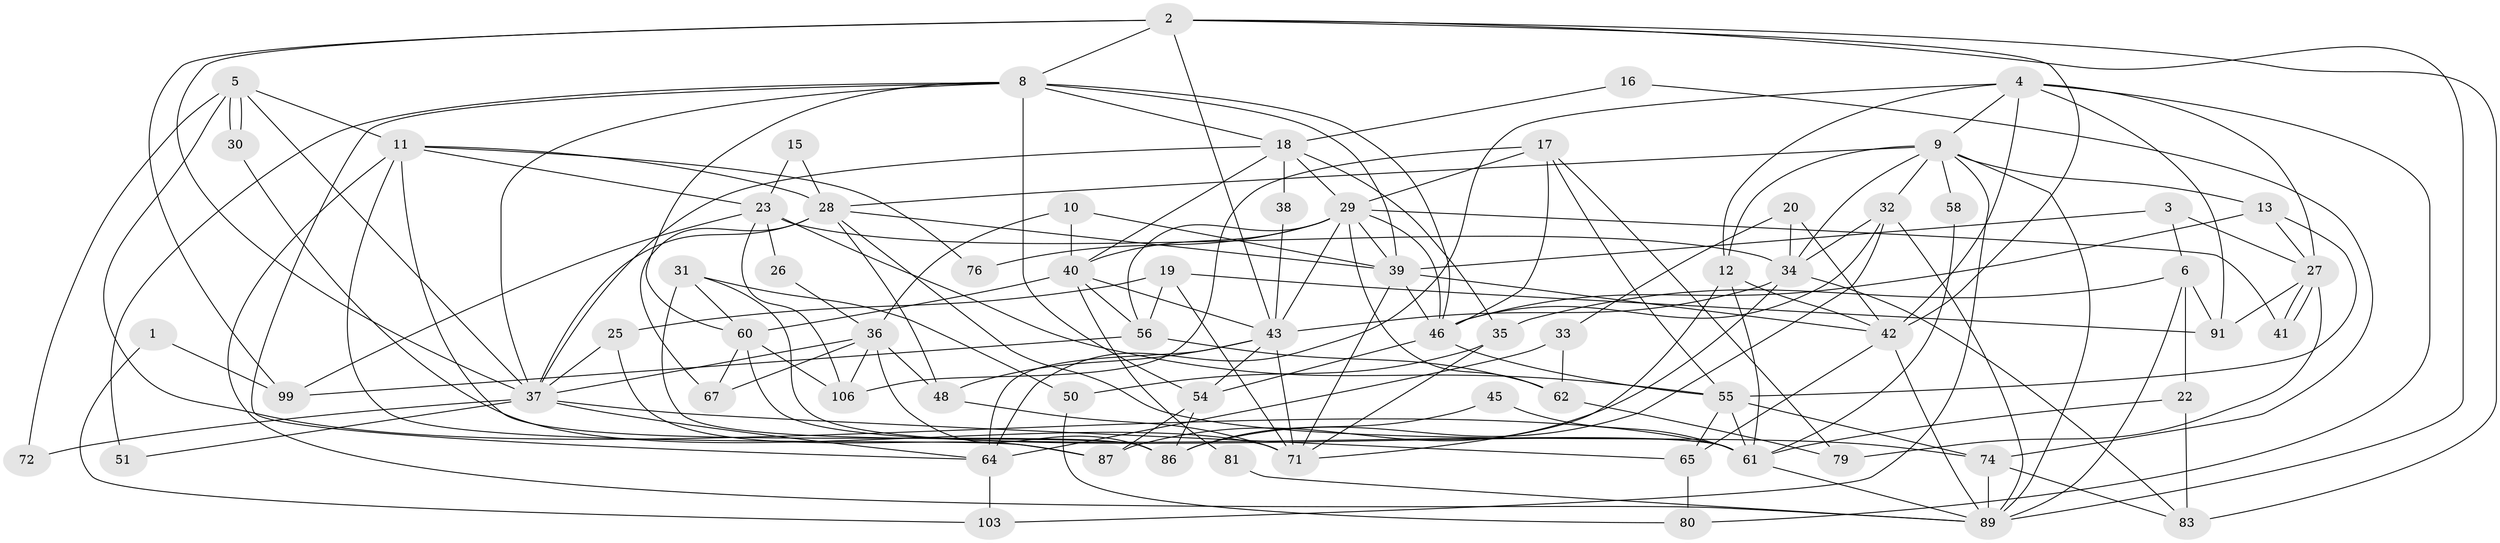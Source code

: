 // Generated by graph-tools (version 1.1) at 2025/52/02/27/25 19:52:06]
// undirected, 69 vertices, 171 edges
graph export_dot {
graph [start="1"]
  node [color=gray90,style=filled];
  1;
  2 [super="+21"];
  3;
  4 [super="+102"];
  5 [super="+7"];
  6 [super="+14"];
  8 [super="+49"];
  9 [super="+24"];
  10;
  11 [super="+69"];
  12;
  13 [super="+96"];
  15;
  16;
  17 [super="+59"];
  18 [super="+73"];
  19 [super="+88"];
  20;
  22 [super="+52"];
  23 [super="+97"];
  25;
  26;
  27 [super="+98"];
  28 [super="+63"];
  29 [super="+78"];
  30;
  31;
  32 [super="+104"];
  33 [super="+47"];
  34 [super="+44"];
  35;
  36 [super="+85"];
  37 [super="+68"];
  38;
  39 [super="+53"];
  40 [super="+90"];
  41;
  42 [super="+75"];
  43 [super="+77"];
  45;
  46 [super="+57"];
  48;
  50;
  51;
  54 [super="+100"];
  55 [super="+70"];
  56;
  58;
  60 [super="+93"];
  61 [super="+105"];
  62 [super="+82"];
  64 [super="+66"];
  65;
  67;
  71 [super="+101"];
  72;
  74 [super="+95"];
  76;
  79;
  80 [super="+94"];
  81;
  83 [super="+84"];
  86;
  87;
  89 [super="+92"];
  91;
  99;
  103;
  106;
  1 -- 103;
  1 -- 99;
  2 -- 42;
  2 -- 83;
  2 -- 8;
  2 -- 89;
  2 -- 99;
  2 -- 43;
  2 -- 37;
  3 -- 6;
  3 -- 39;
  3 -- 27;
  4 -- 42;
  4 -- 91;
  4 -- 9;
  4 -- 27;
  4 -- 12;
  4 -- 64;
  4 -- 80;
  5 -- 30;
  5 -- 30;
  5 -- 11;
  5 -- 72;
  5 -- 61;
  5 -- 37;
  6 -- 89;
  6 -- 35;
  6 -- 22;
  6 -- 91;
  8 -- 39;
  8 -- 54;
  8 -- 64;
  8 -- 51;
  8 -- 37;
  8 -- 60;
  8 -- 46;
  8 -- 18;
  9 -- 103;
  9 -- 58;
  9 -- 12;
  9 -- 13;
  9 -- 34;
  9 -- 89;
  9 -- 28;
  9 -- 32;
  10 -- 36;
  10 -- 39;
  10 -- 40;
  11 -- 87;
  11 -- 28;
  11 -- 23;
  11 -- 89;
  11 -- 76;
  11 -- 86;
  12 -- 71;
  12 -- 42;
  12 -- 61;
  13 -- 27;
  13 -- 46;
  13 -- 55;
  15 -- 23;
  15 -- 28;
  16 -- 18;
  16 -- 74;
  17 -- 106;
  17 -- 46;
  17 -- 79;
  17 -- 55;
  17 -- 29;
  18 -- 37;
  18 -- 35;
  18 -- 38;
  18 -- 29;
  18 -- 40;
  19 -- 71;
  19 -- 56;
  19 -- 25;
  19 -- 91;
  20 -- 34;
  20 -- 42;
  20 -- 33;
  22 -- 61;
  22 -- 83;
  23 -- 106;
  23 -- 55;
  23 -- 99;
  23 -- 26;
  23 -- 34;
  25 -- 87;
  25 -- 37;
  26 -- 36;
  27 -- 41;
  27 -- 41;
  27 -- 79;
  27 -- 91;
  28 -- 74;
  28 -- 67;
  28 -- 48;
  28 -- 39;
  28 -- 37;
  29 -- 39;
  29 -- 41;
  29 -- 76;
  29 -- 56;
  29 -- 43;
  29 -- 46;
  29 -- 62;
  29 -- 40;
  30 -- 71;
  31 -- 61;
  31 -- 50;
  31 -- 86;
  31 -- 60;
  32 -- 89;
  32 -- 34;
  32 -- 86;
  32 -- 46;
  33 -- 62;
  33 -- 64;
  34 -- 83;
  34 -- 87;
  34 -- 43;
  35 -- 50;
  35 -- 71;
  36 -- 86 [weight=2];
  36 -- 106;
  36 -- 48;
  36 -- 67;
  36 -- 37;
  37 -- 65;
  37 -- 72;
  37 -- 64;
  37 -- 51;
  38 -- 43;
  39 -- 42;
  39 -- 46;
  39 -- 71;
  40 -- 81;
  40 -- 60;
  40 -- 43;
  40 -- 56;
  42 -- 89;
  42 -- 65;
  43 -- 48;
  43 -- 54;
  43 -- 71;
  43 -- 64 [weight=2];
  45 -- 61;
  45 -- 86;
  46 -- 54;
  46 -- 55;
  48 -- 71;
  50 -- 80;
  54 -- 86;
  54 -- 87;
  55 -- 61;
  55 -- 65;
  55 -- 74;
  56 -- 99;
  56 -- 62;
  58 -- 61;
  60 -- 61;
  60 -- 106;
  60 -- 67;
  61 -- 89;
  62 -- 79;
  64 -- 103;
  65 -- 80;
  74 -- 83;
  74 -- 89;
  81 -- 89;
}
